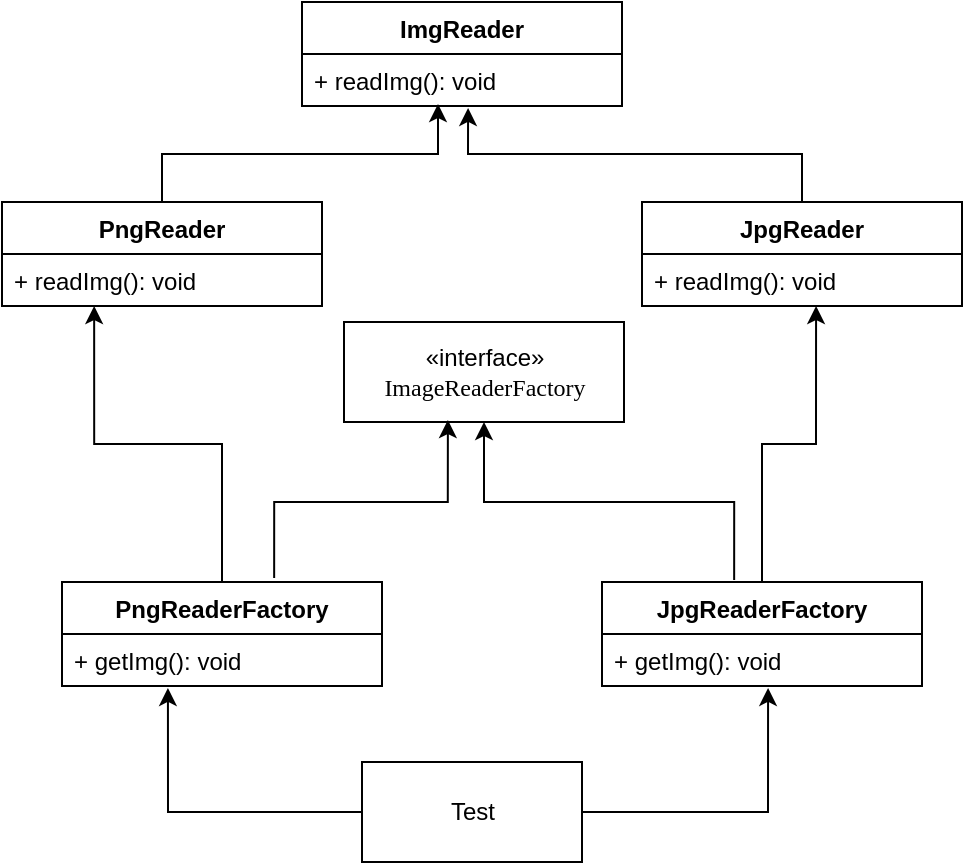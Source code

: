 <mxfile version="12.9.3" type="device"><diagram id="P2yRLak93W-EYwN1KG81" name="Page-1"><mxGraphModel dx="-151" dy="813" grid="1" gridSize="10" guides="1" tooltips="1" connect="1" arrows="1" fold="1" page="1" pageScale="1" pageWidth="827" pageHeight="1169" math="0" shadow="0"><root><mxCell id="0"/><mxCell id="1" parent="0"/><mxCell id="jjnxWMJxUwzJRtO71sBo-67" value="" style="edgeStyle=orthogonalEdgeStyle;rounded=0;orthogonalLoop=1;jettySize=auto;html=1;entryX=0.425;entryY=0.962;entryDx=0;entryDy=0;entryPerimeter=0;" edge="1" parent="1" source="jjnxWMJxUwzJRtO71sBo-63" target="jjnxWMJxUwzJRtO71sBo-60"><mxGeometry relative="1" as="geometry"><mxPoint x="1080" y="740" as="targetPoint"/></mxGeometry></mxCell><mxCell id="jjnxWMJxUwzJRtO71sBo-63" value="PngReader" style="swimlane;fontStyle=1;align=center;verticalAlign=top;childLayout=stackLayout;horizontal=1;startSize=26;horizontalStack=0;resizeParent=1;resizeParentMax=0;resizeLast=0;collapsible=1;marginBottom=0;" vertex="1" parent="1"><mxGeometry x="1000" y="820" width="160" height="52" as="geometry"/></mxCell><mxCell id="jjnxWMJxUwzJRtO71sBo-64" value="+ readImg(): void" style="text;strokeColor=none;fillColor=none;align=left;verticalAlign=top;spacingLeft=4;spacingRight=4;overflow=hidden;rotatable=0;points=[[0,0.5],[1,0.5]];portConstraint=eastwest;" vertex="1" parent="jjnxWMJxUwzJRtO71sBo-63"><mxGeometry y="26" width="160" height="26" as="geometry"/></mxCell><mxCell id="jjnxWMJxUwzJRtO71sBo-71" value="" style="edgeStyle=orthogonalEdgeStyle;rounded=0;orthogonalLoop=1;jettySize=auto;html=1;entryX=0.519;entryY=1.038;entryDx=0;entryDy=0;entryPerimeter=0;" edge="1" parent="1" source="jjnxWMJxUwzJRtO71sBo-61" target="jjnxWMJxUwzJRtO71sBo-60"><mxGeometry relative="1" as="geometry"><mxPoint x="1350" y="740" as="targetPoint"/></mxGeometry></mxCell><mxCell id="jjnxWMJxUwzJRtO71sBo-72" value="«interface»&lt;br&gt;&lt;span style=&quot;font-family: &amp;#34;verdana&amp;#34; ; white-space: normal&quot;&gt;ImageReaderFactory&lt;/span&gt;" style="html=1;" vertex="1" parent="1"><mxGeometry x="1171" y="880" width="140" height="50" as="geometry"/></mxCell><mxCell id="jjnxWMJxUwzJRtO71sBo-86" style="edgeStyle=orthogonalEdgeStyle;rounded=0;orthogonalLoop=1;jettySize=auto;html=1;exitX=0.663;exitY=-0.038;exitDx=0;exitDy=0;entryX=0.371;entryY=0.98;entryDx=0;entryDy=0;entryPerimeter=0;exitPerimeter=0;" edge="1" parent="1" source="jjnxWMJxUwzJRtO71sBo-79" target="jjnxWMJxUwzJRtO71sBo-72"><mxGeometry relative="1" as="geometry"><mxPoint x="1211" y="960" as="targetPoint"/></mxGeometry></mxCell><mxCell id="jjnxWMJxUwzJRtO71sBo-88" style="edgeStyle=orthogonalEdgeStyle;rounded=0;orthogonalLoop=1;jettySize=auto;html=1;entryX=0.288;entryY=1;entryDx=0;entryDy=0;entryPerimeter=0;" edge="1" parent="1" source="jjnxWMJxUwzJRtO71sBo-79" target="jjnxWMJxUwzJRtO71sBo-64"><mxGeometry relative="1" as="geometry"/></mxCell><mxCell id="jjnxWMJxUwzJRtO71sBo-79" value="PngReaderFactory" style="swimlane;fontStyle=1;align=center;verticalAlign=top;childLayout=stackLayout;horizontal=1;startSize=26;horizontalStack=0;resizeParent=1;resizeParentMax=0;resizeLast=0;collapsible=1;marginBottom=0;" vertex="1" parent="1"><mxGeometry x="1030" y="1010" width="160" height="52" as="geometry"/></mxCell><mxCell id="jjnxWMJxUwzJRtO71sBo-80" value="+ getImg(): void" style="text;strokeColor=none;fillColor=none;align=left;verticalAlign=top;spacingLeft=4;spacingRight=4;overflow=hidden;rotatable=0;points=[[0,0.5],[1,0.5]];portConstraint=eastwest;" vertex="1" parent="jjnxWMJxUwzJRtO71sBo-79"><mxGeometry y="26" width="160" height="26" as="geometry"/></mxCell><mxCell id="jjnxWMJxUwzJRtO71sBo-87" style="edgeStyle=orthogonalEdgeStyle;rounded=0;orthogonalLoop=1;jettySize=auto;html=1;exitX=0.413;exitY=-0.019;exitDx=0;exitDy=0;entryX=0.5;entryY=1;entryDx=0;entryDy=0;exitPerimeter=0;" edge="1" parent="1" source="jjnxWMJxUwzJRtO71sBo-82" target="jjnxWMJxUwzJRtO71sBo-72"><mxGeometry relative="1" as="geometry"/></mxCell><mxCell id="jjnxWMJxUwzJRtO71sBo-89" style="edgeStyle=orthogonalEdgeStyle;rounded=0;orthogonalLoop=1;jettySize=auto;html=1;entryX=0.544;entryY=1;entryDx=0;entryDy=0;entryPerimeter=0;exitX=0.5;exitY=0;exitDx=0;exitDy=0;" edge="1" parent="1" source="jjnxWMJxUwzJRtO71sBo-82" target="jjnxWMJxUwzJRtO71sBo-62"><mxGeometry relative="1" as="geometry"/></mxCell><mxCell id="jjnxWMJxUwzJRtO71sBo-61" value="JpgReader" style="swimlane;fontStyle=1;align=center;verticalAlign=top;childLayout=stackLayout;horizontal=1;startSize=26;horizontalStack=0;resizeParent=1;resizeParentMax=0;resizeLast=0;collapsible=1;marginBottom=0;" vertex="1" parent="1"><mxGeometry x="1320" y="820" width="160" height="52" as="geometry"/></mxCell><mxCell id="jjnxWMJxUwzJRtO71sBo-62" value="+ readImg(): void" style="text;strokeColor=none;fillColor=none;align=left;verticalAlign=top;spacingLeft=4;spacingRight=4;overflow=hidden;rotatable=0;points=[[0,0.5],[1,0.5]];portConstraint=eastwest;" vertex="1" parent="jjnxWMJxUwzJRtO71sBo-61"><mxGeometry y="26" width="160" height="26" as="geometry"/></mxCell><mxCell id="jjnxWMJxUwzJRtO71sBo-57" value="ImgReader" style="swimlane;fontStyle=1;align=center;verticalAlign=top;childLayout=stackLayout;horizontal=1;startSize=26;horizontalStack=0;resizeParent=1;resizeParentMax=0;resizeLast=0;collapsible=1;marginBottom=0;" vertex="1" parent="1"><mxGeometry x="1150" y="720" width="160" height="52" as="geometry"/></mxCell><mxCell id="jjnxWMJxUwzJRtO71sBo-60" value="+ readImg(): void" style="text;strokeColor=none;fillColor=none;align=left;verticalAlign=top;spacingLeft=4;spacingRight=4;overflow=hidden;rotatable=0;points=[[0,0.5],[1,0.5]];portConstraint=eastwest;" vertex="1" parent="jjnxWMJxUwzJRtO71sBo-57"><mxGeometry y="26" width="160" height="26" as="geometry"/></mxCell><mxCell id="jjnxWMJxUwzJRtO71sBo-91" style="edgeStyle=orthogonalEdgeStyle;rounded=0;orthogonalLoop=1;jettySize=auto;html=1;exitX=0;exitY=0.5;exitDx=0;exitDy=0;entryX=0.331;entryY=1.038;entryDx=0;entryDy=0;entryPerimeter=0;" edge="1" parent="1" source="jjnxWMJxUwzJRtO71sBo-90" target="jjnxWMJxUwzJRtO71sBo-80"><mxGeometry relative="1" as="geometry"/></mxCell><mxCell id="jjnxWMJxUwzJRtO71sBo-93" style="edgeStyle=orthogonalEdgeStyle;rounded=0;orthogonalLoop=1;jettySize=auto;html=1;exitX=1;exitY=0.5;exitDx=0;exitDy=0;entryX=0.519;entryY=1.038;entryDx=0;entryDy=0;entryPerimeter=0;" edge="1" parent="1" source="jjnxWMJxUwzJRtO71sBo-90" target="jjnxWMJxUwzJRtO71sBo-83"><mxGeometry relative="1" as="geometry"/></mxCell><mxCell id="jjnxWMJxUwzJRtO71sBo-90" value="Test" style="html=1;" vertex="1" parent="1"><mxGeometry x="1180" y="1100" width="110" height="50" as="geometry"/></mxCell><mxCell id="jjnxWMJxUwzJRtO71sBo-82" value="JpgReaderFactory" style="swimlane;fontStyle=1;align=center;verticalAlign=top;childLayout=stackLayout;horizontal=1;startSize=26;horizontalStack=0;resizeParent=1;resizeParentMax=0;resizeLast=0;collapsible=1;marginBottom=0;" vertex="1" parent="1"><mxGeometry x="1300" y="1010" width="160" height="52" as="geometry"/></mxCell><mxCell id="jjnxWMJxUwzJRtO71sBo-83" value="+ getImg(): void" style="text;strokeColor=none;fillColor=none;align=left;verticalAlign=top;spacingLeft=4;spacingRight=4;overflow=hidden;rotatable=0;points=[[0,0.5],[1,0.5]];portConstraint=eastwest;" vertex="1" parent="jjnxWMJxUwzJRtO71sBo-82"><mxGeometry y="26" width="160" height="26" as="geometry"/></mxCell></root></mxGraphModel></diagram></mxfile>
